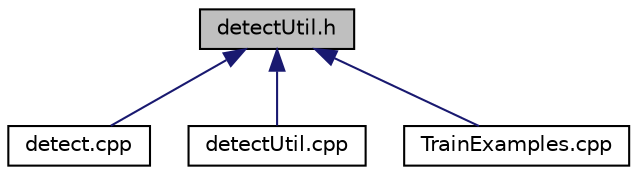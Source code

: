 digraph "detectUtil.h"
{
 // INTERACTIVE_SVG=YES
  edge [fontname="Helvetica",fontsize="10",labelfontname="Helvetica",labelfontsize="10"];
  node [fontname="Helvetica",fontsize="10",shape=record];
  Node1 [label="detectUtil.h",height=0.2,width=0.4,color="black", fillcolor="grey75", style="filled" fontcolor="black"];
  Node1 -> Node2 [dir="back",color="midnightblue",fontsize="10",style="solid",fontname="Helvetica"];
  Node2 [label="detect.cpp",height=0.2,width=0.4,color="black", fillcolor="white", style="filled",URL="$d9/d6b/detect_8cpp.html",tooltip="command line for the viola jones face detector "];
  Node1 -> Node3 [dir="back",color="midnightblue",fontsize="10",style="solid",fontname="Helvetica"];
  Node3 [label="detectUtil.cpp",height=0.2,width=0.4,color="black", fillcolor="white", style="filled",URL="$d5/dc3/detect_util_8cpp.html",tooltip="common routines for face detection "];
  Node1 -> Node4 [dir="back",color="midnightblue",fontsize="10",style="solid",fontname="Helvetica"];
  Node4 [label="TrainExamples.cpp",height=0.2,width=0.4,color="black", fillcolor="white", style="filled",URL="$d6/d73/_train_examples_8cpp.html",tooltip="Training Utils implemented as an cpp object. "];
}
